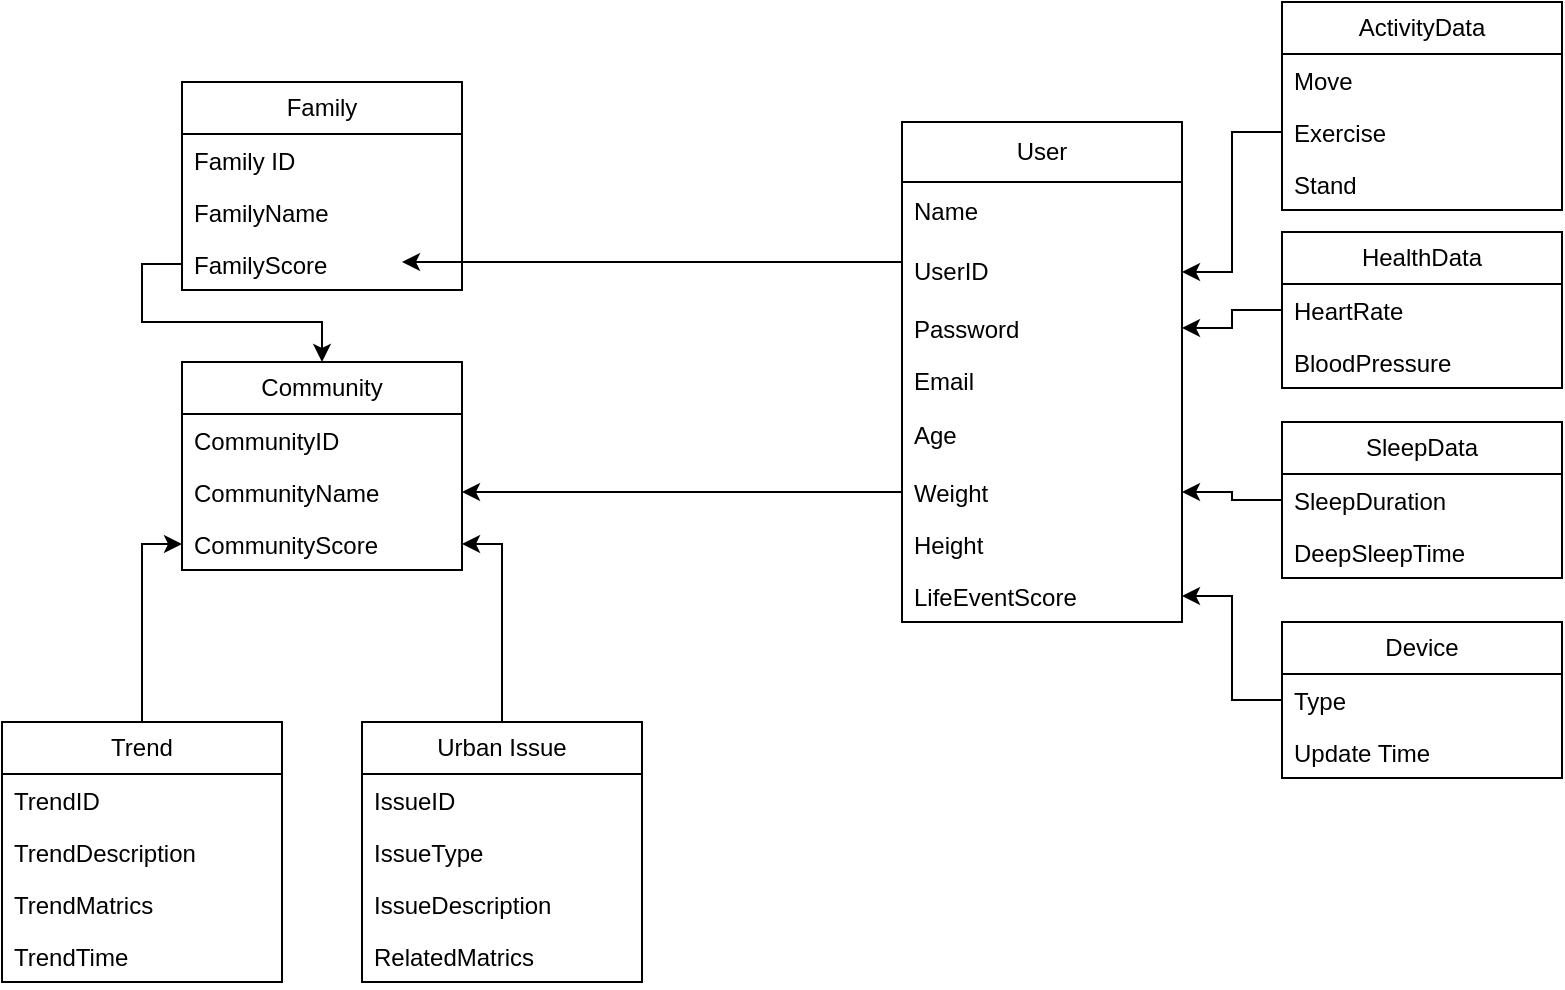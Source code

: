 <mxfile version="24.7.17">
  <diagram name="Page-1" id="NK3gaKlPLofOt02yHt58">
    <mxGraphModel dx="631" dy="674" grid="1" gridSize="10" guides="1" tooltips="1" connect="1" arrows="1" fold="1" page="1" pageScale="1" pageWidth="827" pageHeight="1169" math="0" shadow="0">
      <root>
        <mxCell id="0" />
        <mxCell id="1" parent="0" />
        <mxCell id="WFmSkY8YknKbxZvXbjkp-1" value="User" style="swimlane;fontStyle=0;childLayout=stackLayout;horizontal=1;startSize=30;horizontalStack=0;resizeParent=1;resizeParentMax=0;resizeLast=0;collapsible=1;marginBottom=0;whiteSpace=wrap;html=1;" parent="1" vertex="1">
          <mxGeometry x="470" y="100" width="140" height="250" as="geometry" />
        </mxCell>
        <mxCell id="WFmSkY8YknKbxZvXbjkp-3" value="Name" style="text;strokeColor=none;fillColor=none;align=left;verticalAlign=middle;spacingLeft=4;spacingRight=4;overflow=hidden;points=[[0,0.5],[1,0.5]];portConstraint=eastwest;rotatable=0;whiteSpace=wrap;html=1;" parent="WFmSkY8YknKbxZvXbjkp-1" vertex="1">
          <mxGeometry y="30" width="140" height="30" as="geometry" />
        </mxCell>
        <mxCell id="WFmSkY8YknKbxZvXbjkp-2" value="UserID" style="text;strokeColor=none;fillColor=none;align=left;verticalAlign=middle;spacingLeft=4;spacingRight=4;overflow=hidden;points=[[0,0.5],[1,0.5]];portConstraint=eastwest;rotatable=0;whiteSpace=wrap;html=1;" parent="WFmSkY8YknKbxZvXbjkp-1" vertex="1">
          <mxGeometry y="60" width="140" height="30" as="geometry" />
        </mxCell>
        <mxCell id="WFmSkY8YknKbxZvXbjkp-6" value="Password" style="text;strokeColor=none;fillColor=none;align=left;verticalAlign=top;spacingLeft=4;spacingRight=4;overflow=hidden;rotatable=0;points=[[0,0.5],[1,0.5]];portConstraint=eastwest;whiteSpace=wrap;html=1;" parent="WFmSkY8YknKbxZvXbjkp-1" vertex="1">
          <mxGeometry y="90" width="140" height="26" as="geometry" />
        </mxCell>
        <mxCell id="WFmSkY8YknKbxZvXbjkp-5" value="Email&lt;div&gt;&lt;br&gt;&lt;/div&gt;" style="text;strokeColor=none;fillColor=none;align=left;verticalAlign=top;spacingLeft=4;spacingRight=4;overflow=hidden;rotatable=0;points=[[0,0.5],[1,0.5]];portConstraint=eastwest;whiteSpace=wrap;html=1;" parent="WFmSkY8YknKbxZvXbjkp-1" vertex="1">
          <mxGeometry y="116" width="140" height="26" as="geometry" />
        </mxCell>
        <mxCell id="WFmSkY8YknKbxZvXbjkp-4" value="Age" style="text;strokeColor=none;fillColor=none;align=left;verticalAlign=middle;spacingLeft=4;spacingRight=4;overflow=hidden;points=[[0,0.5],[1,0.5]];portConstraint=eastwest;rotatable=0;whiteSpace=wrap;html=1;" parent="WFmSkY8YknKbxZvXbjkp-1" vertex="1">
          <mxGeometry y="142" width="140" height="30" as="geometry" />
        </mxCell>
        <mxCell id="pPV0zBQr7wZdPdh7zFYo-9" value="Weight" style="text;strokeColor=none;fillColor=none;align=left;verticalAlign=top;spacingLeft=4;spacingRight=4;overflow=hidden;rotatable=0;points=[[0,0.5],[1,0.5]];portConstraint=eastwest;whiteSpace=wrap;html=1;" vertex="1" parent="WFmSkY8YknKbxZvXbjkp-1">
          <mxGeometry y="172" width="140" height="26" as="geometry" />
        </mxCell>
        <mxCell id="pPV0zBQr7wZdPdh7zFYo-10" value="Height" style="text;strokeColor=none;fillColor=none;align=left;verticalAlign=top;spacingLeft=4;spacingRight=4;overflow=hidden;rotatable=0;points=[[0,0.5],[1,0.5]];portConstraint=eastwest;whiteSpace=wrap;html=1;" vertex="1" parent="WFmSkY8YknKbxZvXbjkp-1">
          <mxGeometry y="198" width="140" height="26" as="geometry" />
        </mxCell>
        <mxCell id="pPV0zBQr7wZdPdh7zFYo-11" value="LifeEventScore" style="text;strokeColor=none;fillColor=none;align=left;verticalAlign=top;spacingLeft=4;spacingRight=4;overflow=hidden;rotatable=0;points=[[0,0.5],[1,0.5]];portConstraint=eastwest;whiteSpace=wrap;html=1;" vertex="1" parent="WFmSkY8YknKbxZvXbjkp-1">
          <mxGeometry y="224" width="140" height="26" as="geometry" />
        </mxCell>
        <mxCell id="WFmSkY8YknKbxZvXbjkp-7" value="SleepData" style="swimlane;fontStyle=0;childLayout=stackLayout;horizontal=1;startSize=26;fillColor=none;horizontalStack=0;resizeParent=1;resizeParentMax=0;resizeLast=0;collapsible=1;marginBottom=0;whiteSpace=wrap;html=1;" parent="1" vertex="1">
          <mxGeometry x="660" y="250" width="140" height="78" as="geometry" />
        </mxCell>
        <mxCell id="WFmSkY8YknKbxZvXbjkp-8" value="SleepDuration" style="text;strokeColor=none;fillColor=none;align=left;verticalAlign=top;spacingLeft=4;spacingRight=4;overflow=hidden;rotatable=0;points=[[0,0.5],[1,0.5]];portConstraint=eastwest;whiteSpace=wrap;html=1;" parent="WFmSkY8YknKbxZvXbjkp-7" vertex="1">
          <mxGeometry y="26" width="140" height="26" as="geometry" />
        </mxCell>
        <mxCell id="WFmSkY8YknKbxZvXbjkp-9" value="DeepSleepTime&lt;div&gt;&lt;br&gt;&lt;/div&gt;" style="text;strokeColor=none;fillColor=none;align=left;verticalAlign=top;spacingLeft=4;spacingRight=4;overflow=hidden;rotatable=0;points=[[0,0.5],[1,0.5]];portConstraint=eastwest;whiteSpace=wrap;html=1;" parent="WFmSkY8YknKbxZvXbjkp-7" vertex="1">
          <mxGeometry y="52" width="140" height="26" as="geometry" />
        </mxCell>
        <mxCell id="WFmSkY8YknKbxZvXbjkp-12" value="HealthData" style="swimlane;fontStyle=0;childLayout=stackLayout;horizontal=1;startSize=26;fillColor=none;horizontalStack=0;resizeParent=1;resizeParentMax=0;resizeLast=0;collapsible=1;marginBottom=0;whiteSpace=wrap;html=1;" parent="1" vertex="1">
          <mxGeometry x="660" y="155" width="140" height="78" as="geometry" />
        </mxCell>
        <mxCell id="WFmSkY8YknKbxZvXbjkp-13" value="HeartRate" style="text;strokeColor=none;fillColor=none;align=left;verticalAlign=top;spacingLeft=4;spacingRight=4;overflow=hidden;rotatable=0;points=[[0,0.5],[1,0.5]];portConstraint=eastwest;whiteSpace=wrap;html=1;" parent="WFmSkY8YknKbxZvXbjkp-12" vertex="1">
          <mxGeometry y="26" width="140" height="26" as="geometry" />
        </mxCell>
        <mxCell id="WFmSkY8YknKbxZvXbjkp-14" value="BloodPressure" style="text;strokeColor=none;fillColor=none;align=left;verticalAlign=top;spacingLeft=4;spacingRight=4;overflow=hidden;rotatable=0;points=[[0,0.5],[1,0.5]];portConstraint=eastwest;whiteSpace=wrap;html=1;" parent="WFmSkY8YknKbxZvXbjkp-12" vertex="1">
          <mxGeometry y="52" width="140" height="26" as="geometry" />
        </mxCell>
        <mxCell id="WFmSkY8YknKbxZvXbjkp-15" value="ActivityData" style="swimlane;fontStyle=0;childLayout=stackLayout;horizontal=1;startSize=26;fillColor=none;horizontalStack=0;resizeParent=1;resizeParentMax=0;resizeLast=0;collapsible=1;marginBottom=0;whiteSpace=wrap;html=1;" parent="1" vertex="1">
          <mxGeometry x="660" y="40" width="140" height="104" as="geometry" />
        </mxCell>
        <mxCell id="WFmSkY8YknKbxZvXbjkp-16" value="Move" style="text;strokeColor=none;fillColor=none;align=left;verticalAlign=top;spacingLeft=4;spacingRight=4;overflow=hidden;rotatable=0;points=[[0,0.5],[1,0.5]];portConstraint=eastwest;whiteSpace=wrap;html=1;" parent="WFmSkY8YknKbxZvXbjkp-15" vertex="1">
          <mxGeometry y="26" width="140" height="26" as="geometry" />
        </mxCell>
        <mxCell id="WFmSkY8YknKbxZvXbjkp-18" value="Exercise" style="text;strokeColor=none;fillColor=none;align=left;verticalAlign=top;spacingLeft=4;spacingRight=4;overflow=hidden;rotatable=0;points=[[0,0.5],[1,0.5]];portConstraint=eastwest;whiteSpace=wrap;html=1;" parent="WFmSkY8YknKbxZvXbjkp-15" vertex="1">
          <mxGeometry y="52" width="140" height="26" as="geometry" />
        </mxCell>
        <mxCell id="WFmSkY8YknKbxZvXbjkp-17" value="Stand" style="text;strokeColor=none;fillColor=none;align=left;verticalAlign=top;spacingLeft=4;spacingRight=4;overflow=hidden;rotatable=0;points=[[0,0.5],[1,0.5]];portConstraint=eastwest;whiteSpace=wrap;html=1;" parent="WFmSkY8YknKbxZvXbjkp-15" vertex="1">
          <mxGeometry y="78" width="140" height="26" as="geometry" />
        </mxCell>
        <mxCell id="pPV0zBQr7wZdPdh7zFYo-5" value="Family" style="swimlane;fontStyle=0;childLayout=stackLayout;horizontal=1;startSize=26;fillColor=none;horizontalStack=0;resizeParent=1;resizeParentMax=0;resizeLast=0;collapsible=1;marginBottom=0;whiteSpace=wrap;html=1;" vertex="1" parent="1">
          <mxGeometry x="110" y="80" width="140" height="104" as="geometry" />
        </mxCell>
        <mxCell id="pPV0zBQr7wZdPdh7zFYo-6" value="Family ID" style="text;strokeColor=none;fillColor=none;align=left;verticalAlign=top;spacingLeft=4;spacingRight=4;overflow=hidden;rotatable=0;points=[[0,0.5],[1,0.5]];portConstraint=eastwest;whiteSpace=wrap;html=1;" vertex="1" parent="pPV0zBQr7wZdPdh7zFYo-5">
          <mxGeometry y="26" width="140" height="26" as="geometry" />
        </mxCell>
        <mxCell id="pPV0zBQr7wZdPdh7zFYo-7" value="FamilyName" style="text;strokeColor=none;fillColor=none;align=left;verticalAlign=top;spacingLeft=4;spacingRight=4;overflow=hidden;rotatable=0;points=[[0,0.5],[1,0.5]];portConstraint=eastwest;whiteSpace=wrap;html=1;" vertex="1" parent="pPV0zBQr7wZdPdh7zFYo-5">
          <mxGeometry y="52" width="140" height="26" as="geometry" />
        </mxCell>
        <mxCell id="pPV0zBQr7wZdPdh7zFYo-8" value="FamilyScore" style="text;strokeColor=none;fillColor=none;align=left;verticalAlign=top;spacingLeft=4;spacingRight=4;overflow=hidden;rotatable=0;points=[[0,0.5],[1,0.5]];portConstraint=eastwest;whiteSpace=wrap;html=1;" vertex="1" parent="pPV0zBQr7wZdPdh7zFYo-5">
          <mxGeometry y="78" width="140" height="26" as="geometry" />
        </mxCell>
        <mxCell id="pPV0zBQr7wZdPdh7zFYo-15" value="Device" style="swimlane;fontStyle=0;childLayout=stackLayout;horizontal=1;startSize=26;fillColor=none;horizontalStack=0;resizeParent=1;resizeParentMax=0;resizeLast=0;collapsible=1;marginBottom=0;whiteSpace=wrap;html=1;" vertex="1" parent="1">
          <mxGeometry x="660" y="350" width="140" height="78" as="geometry" />
        </mxCell>
        <mxCell id="pPV0zBQr7wZdPdh7zFYo-16" value="Type" style="text;strokeColor=none;fillColor=none;align=left;verticalAlign=top;spacingLeft=4;spacingRight=4;overflow=hidden;rotatable=0;points=[[0,0.5],[1,0.5]];portConstraint=eastwest;whiteSpace=wrap;html=1;" vertex="1" parent="pPV0zBQr7wZdPdh7zFYo-15">
          <mxGeometry y="26" width="140" height="26" as="geometry" />
        </mxCell>
        <mxCell id="pPV0zBQr7wZdPdh7zFYo-17" value="Update Time" style="text;strokeColor=none;fillColor=none;align=left;verticalAlign=top;spacingLeft=4;spacingRight=4;overflow=hidden;rotatable=0;points=[[0,0.5],[1,0.5]];portConstraint=eastwest;whiteSpace=wrap;html=1;" vertex="1" parent="pPV0zBQr7wZdPdh7zFYo-15">
          <mxGeometry y="52" width="140" height="26" as="geometry" />
        </mxCell>
        <mxCell id="pPV0zBQr7wZdPdh7zFYo-24" style="edgeStyle=orthogonalEdgeStyle;rounded=0;orthogonalLoop=1;jettySize=auto;html=1;exitX=0;exitY=0.5;exitDx=0;exitDy=0;entryX=1;entryY=0.5;entryDx=0;entryDy=0;" edge="1" parent="1" source="pPV0zBQr7wZdPdh7zFYo-16" target="pPV0zBQr7wZdPdh7zFYo-11">
          <mxGeometry relative="1" as="geometry" />
        </mxCell>
        <mxCell id="pPV0zBQr7wZdPdh7zFYo-25" style="edgeStyle=orthogonalEdgeStyle;rounded=0;orthogonalLoop=1;jettySize=auto;html=1;exitX=0;exitY=0.5;exitDx=0;exitDy=0;entryX=1;entryY=0.5;entryDx=0;entryDy=0;" edge="1" parent="1" source="WFmSkY8YknKbxZvXbjkp-8" target="pPV0zBQr7wZdPdh7zFYo-9">
          <mxGeometry relative="1" as="geometry" />
        </mxCell>
        <mxCell id="pPV0zBQr7wZdPdh7zFYo-26" style="edgeStyle=orthogonalEdgeStyle;rounded=0;orthogonalLoop=1;jettySize=auto;html=1;exitX=0;exitY=0.5;exitDx=0;exitDy=0;entryX=1;entryY=0.5;entryDx=0;entryDy=0;" edge="1" parent="1" source="WFmSkY8YknKbxZvXbjkp-13" target="WFmSkY8YknKbxZvXbjkp-6">
          <mxGeometry relative="1" as="geometry" />
        </mxCell>
        <mxCell id="pPV0zBQr7wZdPdh7zFYo-27" style="edgeStyle=orthogonalEdgeStyle;rounded=0;orthogonalLoop=1;jettySize=auto;html=1;exitX=0;exitY=0.5;exitDx=0;exitDy=0;entryX=1;entryY=0.5;entryDx=0;entryDy=0;" edge="1" parent="1" source="WFmSkY8YknKbxZvXbjkp-18" target="WFmSkY8YknKbxZvXbjkp-2">
          <mxGeometry relative="1" as="geometry" />
        </mxCell>
        <mxCell id="pPV0zBQr7wZdPdh7zFYo-28" style="edgeStyle=orthogonalEdgeStyle;rounded=0;orthogonalLoop=1;jettySize=auto;html=1;exitX=0;exitY=0.5;exitDx=0;exitDy=0;" edge="1" parent="1" source="WFmSkY8YknKbxZvXbjkp-5">
          <mxGeometry relative="1" as="geometry">
            <mxPoint x="220" y="170" as="targetPoint" />
            <Array as="points">
              <mxPoint x="470" y="170" />
              <mxPoint x="220" y="170" />
            </Array>
          </mxGeometry>
        </mxCell>
        <mxCell id="pPV0zBQr7wZdPdh7zFYo-29" value="Community" style="swimlane;fontStyle=0;childLayout=stackLayout;horizontal=1;startSize=26;fillColor=none;horizontalStack=0;resizeParent=1;resizeParentMax=0;resizeLast=0;collapsible=1;marginBottom=0;whiteSpace=wrap;html=1;" vertex="1" parent="1">
          <mxGeometry x="110" y="220" width="140" height="104" as="geometry" />
        </mxCell>
        <mxCell id="pPV0zBQr7wZdPdh7zFYo-30" value="CommunityID" style="text;strokeColor=none;fillColor=none;align=left;verticalAlign=top;spacingLeft=4;spacingRight=4;overflow=hidden;rotatable=0;points=[[0,0.5],[1,0.5]];portConstraint=eastwest;whiteSpace=wrap;html=1;" vertex="1" parent="pPV0zBQr7wZdPdh7zFYo-29">
          <mxGeometry y="26" width="140" height="26" as="geometry" />
        </mxCell>
        <mxCell id="pPV0zBQr7wZdPdh7zFYo-31" value="CommunityName" style="text;strokeColor=none;fillColor=none;align=left;verticalAlign=top;spacingLeft=4;spacingRight=4;overflow=hidden;rotatable=0;points=[[0,0.5],[1,0.5]];portConstraint=eastwest;whiteSpace=wrap;html=1;" vertex="1" parent="pPV0zBQr7wZdPdh7zFYo-29">
          <mxGeometry y="52" width="140" height="26" as="geometry" />
        </mxCell>
        <mxCell id="pPV0zBQr7wZdPdh7zFYo-32" value="CommunityScore" style="text;strokeColor=none;fillColor=none;align=left;verticalAlign=top;spacingLeft=4;spacingRight=4;overflow=hidden;rotatable=0;points=[[0,0.5],[1,0.5]];portConstraint=eastwest;whiteSpace=wrap;html=1;" vertex="1" parent="pPV0zBQr7wZdPdh7zFYo-29">
          <mxGeometry y="78" width="140" height="26" as="geometry" />
        </mxCell>
        <mxCell id="pPV0zBQr7wZdPdh7zFYo-33" style="edgeStyle=orthogonalEdgeStyle;rounded=0;orthogonalLoop=1;jettySize=auto;html=1;exitX=0;exitY=0.5;exitDx=0;exitDy=0;entryX=0.5;entryY=0;entryDx=0;entryDy=0;" edge="1" parent="1" source="pPV0zBQr7wZdPdh7zFYo-8" target="pPV0zBQr7wZdPdh7zFYo-29">
          <mxGeometry relative="1" as="geometry">
            <Array as="points">
              <mxPoint x="90" y="171" />
              <mxPoint x="90" y="200" />
              <mxPoint x="180" y="200" />
            </Array>
          </mxGeometry>
        </mxCell>
        <mxCell id="pPV0zBQr7wZdPdh7zFYo-34" style="edgeStyle=orthogonalEdgeStyle;rounded=0;orthogonalLoop=1;jettySize=auto;html=1;exitX=0;exitY=0.5;exitDx=0;exitDy=0;entryX=1;entryY=0.5;entryDx=0;entryDy=0;" edge="1" parent="1" source="pPV0zBQr7wZdPdh7zFYo-9" target="pPV0zBQr7wZdPdh7zFYo-31">
          <mxGeometry relative="1" as="geometry" />
        </mxCell>
        <mxCell id="pPV0zBQr7wZdPdh7zFYo-40" style="edgeStyle=orthogonalEdgeStyle;rounded=0;orthogonalLoop=1;jettySize=auto;html=1;exitX=0.5;exitY=0;exitDx=0;exitDy=0;entryX=0;entryY=0.5;entryDx=0;entryDy=0;" edge="1" parent="1" source="pPV0zBQr7wZdPdh7zFYo-36" target="pPV0zBQr7wZdPdh7zFYo-32">
          <mxGeometry relative="1" as="geometry">
            <mxPoint x="180" y="370" as="targetPoint" />
          </mxGeometry>
        </mxCell>
        <mxCell id="pPV0zBQr7wZdPdh7zFYo-36" value="Trend" style="swimlane;fontStyle=0;childLayout=stackLayout;horizontal=1;startSize=26;fillColor=none;horizontalStack=0;resizeParent=1;resizeParentMax=0;resizeLast=0;collapsible=1;marginBottom=0;whiteSpace=wrap;html=1;" vertex="1" parent="1">
          <mxGeometry x="20" y="400" width="140" height="130" as="geometry" />
        </mxCell>
        <mxCell id="pPV0zBQr7wZdPdh7zFYo-37" value="TrendID" style="text;strokeColor=none;fillColor=none;align=left;verticalAlign=top;spacingLeft=4;spacingRight=4;overflow=hidden;rotatable=0;points=[[0,0.5],[1,0.5]];portConstraint=eastwest;whiteSpace=wrap;html=1;" vertex="1" parent="pPV0zBQr7wZdPdh7zFYo-36">
          <mxGeometry y="26" width="140" height="26" as="geometry" />
        </mxCell>
        <mxCell id="pPV0zBQr7wZdPdh7zFYo-38" value="TrendDescription" style="text;strokeColor=none;fillColor=none;align=left;verticalAlign=top;spacingLeft=4;spacingRight=4;overflow=hidden;rotatable=0;points=[[0,0.5],[1,0.5]];portConstraint=eastwest;whiteSpace=wrap;html=1;" vertex="1" parent="pPV0zBQr7wZdPdh7zFYo-36">
          <mxGeometry y="52" width="140" height="26" as="geometry" />
        </mxCell>
        <mxCell id="pPV0zBQr7wZdPdh7zFYo-47" value="TrendMatrics" style="text;strokeColor=none;fillColor=none;align=left;verticalAlign=top;spacingLeft=4;spacingRight=4;overflow=hidden;rotatable=0;points=[[0,0.5],[1,0.5]];portConstraint=eastwest;whiteSpace=wrap;html=1;" vertex="1" parent="pPV0zBQr7wZdPdh7zFYo-36">
          <mxGeometry y="78" width="140" height="26" as="geometry" />
        </mxCell>
        <mxCell id="pPV0zBQr7wZdPdh7zFYo-48" value="TrendTime" style="text;strokeColor=none;fillColor=none;align=left;verticalAlign=top;spacingLeft=4;spacingRight=4;overflow=hidden;rotatable=0;points=[[0,0.5],[1,0.5]];portConstraint=eastwest;whiteSpace=wrap;html=1;" vertex="1" parent="pPV0zBQr7wZdPdh7zFYo-36">
          <mxGeometry y="104" width="140" height="26" as="geometry" />
        </mxCell>
        <mxCell id="pPV0zBQr7wZdPdh7zFYo-46" style="edgeStyle=orthogonalEdgeStyle;rounded=0;orthogonalLoop=1;jettySize=auto;html=1;exitX=0.5;exitY=0;exitDx=0;exitDy=0;entryX=1;entryY=0.5;entryDx=0;entryDy=0;" edge="1" parent="1" source="pPV0zBQr7wZdPdh7zFYo-41" target="pPV0zBQr7wZdPdh7zFYo-32">
          <mxGeometry relative="1" as="geometry" />
        </mxCell>
        <mxCell id="pPV0zBQr7wZdPdh7zFYo-41" value="Urban Issue" style="swimlane;fontStyle=0;childLayout=stackLayout;horizontal=1;startSize=26;fillColor=none;horizontalStack=0;resizeParent=1;resizeParentMax=0;resizeLast=0;collapsible=1;marginBottom=0;whiteSpace=wrap;html=1;" vertex="1" parent="1">
          <mxGeometry x="200" y="400" width="140" height="130" as="geometry" />
        </mxCell>
        <mxCell id="pPV0zBQr7wZdPdh7zFYo-42" value="IssueID" style="text;strokeColor=none;fillColor=none;align=left;verticalAlign=top;spacingLeft=4;spacingRight=4;overflow=hidden;rotatable=0;points=[[0,0.5],[1,0.5]];portConstraint=eastwest;whiteSpace=wrap;html=1;" vertex="1" parent="pPV0zBQr7wZdPdh7zFYo-41">
          <mxGeometry y="26" width="140" height="26" as="geometry" />
        </mxCell>
        <mxCell id="pPV0zBQr7wZdPdh7zFYo-43" value="IssueType" style="text;strokeColor=none;fillColor=none;align=left;verticalAlign=top;spacingLeft=4;spacingRight=4;overflow=hidden;rotatable=0;points=[[0,0.5],[1,0.5]];portConstraint=eastwest;whiteSpace=wrap;html=1;" vertex="1" parent="pPV0zBQr7wZdPdh7zFYo-41">
          <mxGeometry y="52" width="140" height="26" as="geometry" />
        </mxCell>
        <mxCell id="pPV0zBQr7wZdPdh7zFYo-44" value="IssueDescription" style="text;strokeColor=none;fillColor=none;align=left;verticalAlign=top;spacingLeft=4;spacingRight=4;overflow=hidden;rotatable=0;points=[[0,0.5],[1,0.5]];portConstraint=eastwest;whiteSpace=wrap;html=1;" vertex="1" parent="pPV0zBQr7wZdPdh7zFYo-41">
          <mxGeometry y="78" width="140" height="26" as="geometry" />
        </mxCell>
        <mxCell id="pPV0zBQr7wZdPdh7zFYo-45" value="RelatedMatrics" style="text;strokeColor=none;fillColor=none;align=left;verticalAlign=top;spacingLeft=4;spacingRight=4;overflow=hidden;rotatable=0;points=[[0,0.5],[1,0.5]];portConstraint=eastwest;whiteSpace=wrap;html=1;" vertex="1" parent="pPV0zBQr7wZdPdh7zFYo-41">
          <mxGeometry y="104" width="140" height="26" as="geometry" />
        </mxCell>
      </root>
    </mxGraphModel>
  </diagram>
</mxfile>
